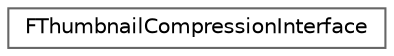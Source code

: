 digraph "Graphical Class Hierarchy"
{
 // INTERACTIVE_SVG=YES
 // LATEX_PDF_SIZE
  bgcolor="transparent";
  edge [fontname=Helvetica,fontsize=10,labelfontname=Helvetica,labelfontsize=10];
  node [fontname=Helvetica,fontsize=10,shape=box,height=0.2,width=0.4];
  rankdir="LR";
  Node0 [id="Node000000",label="FThumbnailCompressionInterface",height=0.2,width=0.4,color="grey40", fillcolor="white", style="filled",URL="$d7/db6/classFThumbnailCompressionInterface.html",tooltip="Thumbnail compression interface for packages."];
}
